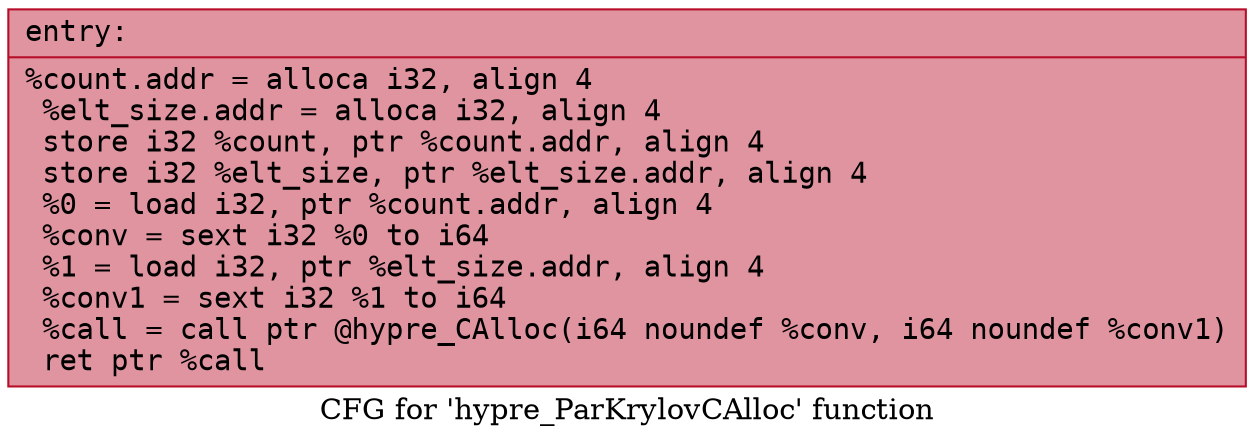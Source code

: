 digraph "CFG for 'hypre_ParKrylovCAlloc' function" {
	label="CFG for 'hypre_ParKrylovCAlloc' function";

	Node0x557950105cf0 [shape=record,color="#b70d28ff", style=filled, fillcolor="#b70d2870" fontname="Courier",label="{entry:\l|  %count.addr = alloca i32, align 4\l  %elt_size.addr = alloca i32, align 4\l  store i32 %count, ptr %count.addr, align 4\l  store i32 %elt_size, ptr %elt_size.addr, align 4\l  %0 = load i32, ptr %count.addr, align 4\l  %conv = sext i32 %0 to i64\l  %1 = load i32, ptr %elt_size.addr, align 4\l  %conv1 = sext i32 %1 to i64\l  %call = call ptr @hypre_CAlloc(i64 noundef %conv, i64 noundef %conv1)\l  ret ptr %call\l}"];
}
